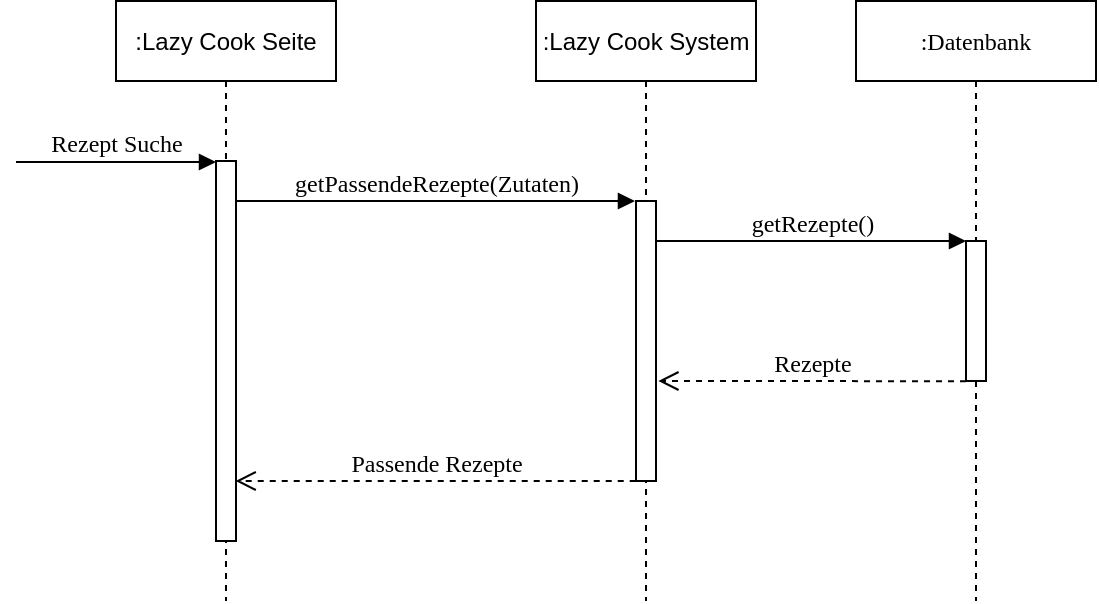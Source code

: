 <mxfile version="28.2.8">
  <diagram name="Page-1" id="13e1069c-82ec-6db2-03f1-153e76fe0fe0">
    <mxGraphModel dx="638" dy="450" grid="1" gridSize="10" guides="1" tooltips="1" connect="1" arrows="1" fold="1" page="1" pageScale="1" pageWidth="1100" pageHeight="850" background="none" math="0" shadow="0">
      <root>
        <mxCell id="0" />
        <mxCell id="1" parent="0" />
        <mxCell id="7baba1c4bc27f4b0-2" value=":Object" style="shape=umlLifeline;perimeter=lifelinePerimeter;whiteSpace=wrap;html=1;container=1;collapsible=0;recursiveResize=0;outlineConnect=0;rounded=1;shadow=0;comic=0;labelBackgroundColor=none;strokeWidth=1;fontFamily=Verdana;fontSize=12;align=center;" parent="1" vertex="1">
          <mxGeometry x="400" y="152.5" width="110" height="300" as="geometry" />
        </mxCell>
        <mxCell id="7baba1c4bc27f4b0-10" value="" style="html=1;points=[];perimeter=orthogonalPerimeter;rounded=0;shadow=0;comic=0;labelBackgroundColor=none;strokeWidth=1;fontFamily=Verdana;fontSize=12;align=center;" parent="7baba1c4bc27f4b0-2" vertex="1">
          <mxGeometry x="50" y="100" width="10" height="140" as="geometry" />
        </mxCell>
        <mxCell id="Ug7O8FLOR8PcR8m0p8oM-2" value=":Lazy Cook System" style="rounded=0;whiteSpace=wrap;html=1;" vertex="1" parent="7baba1c4bc27f4b0-2">
          <mxGeometry width="110" height="40" as="geometry" />
        </mxCell>
        <mxCell id="7baba1c4bc27f4b0-3" value="" style="shape=umlLifeline;perimeter=lifelinePerimeter;whiteSpace=wrap;html=1;container=1;collapsible=0;recursiveResize=0;outlineConnect=0;rounded=1;shadow=0;comic=0;labelBackgroundColor=none;strokeWidth=1;fontFamily=Verdana;fontSize=12;align=center;" parent="1" vertex="1">
          <mxGeometry x="560" y="152.5" width="120" height="300" as="geometry" />
        </mxCell>
        <mxCell id="7baba1c4bc27f4b0-13" value="" style="html=1;points=[];perimeter=orthogonalPerimeter;rounded=0;shadow=0;comic=0;labelBackgroundColor=none;strokeWidth=1;fontFamily=Verdana;fontSize=12;align=center;" parent="7baba1c4bc27f4b0-3" vertex="1">
          <mxGeometry x="55" y="120" width="10" height="70" as="geometry" />
        </mxCell>
        <mxCell id="Ug7O8FLOR8PcR8m0p8oM-3" value="&lt;span style=&quot;font-family: Verdana;&quot;&gt;:Datenbank&lt;/span&gt;" style="whiteSpace=wrap;html=1;" vertex="1" parent="7baba1c4bc27f4b0-3">
          <mxGeometry width="120" height="40" as="geometry" />
        </mxCell>
        <mxCell id="Ug7O8FLOR8PcR8m0p8oM-10" value="Rezepte" style="html=1;verticalAlign=bottom;endArrow=open;dashed=1;endSize=8;labelBackgroundColor=none;fontFamily=Verdana;fontSize=12;edgeStyle=elbowEdgeStyle;elbow=vertical;exitX=-0.119;exitY=0.248;exitDx=0;exitDy=0;exitPerimeter=0;" edge="1" parent="7baba1c4bc27f4b0-3">
          <mxGeometry relative="1" as="geometry">
            <mxPoint x="-98.81" y="190.5" as="targetPoint" />
            <Array as="points">
              <mxPoint x="-23.81" y="190" />
              <mxPoint x="6.19" y="190" />
            </Array>
            <mxPoint x="55.0" y="190.1" as="sourcePoint" />
          </mxGeometry>
        </mxCell>
        <mxCell id="7baba1c4bc27f4b0-8" value=":Object" style="shape=umlLifeline;perimeter=lifelinePerimeter;whiteSpace=wrap;html=1;container=1;collapsible=0;recursiveResize=0;outlineConnect=0;rounded=1;shadow=0;comic=0;labelBackgroundColor=none;strokeWidth=1;fontFamily=Verdana;fontSize=12;align=center;" parent="1" vertex="1">
          <mxGeometry x="190" y="152.5" width="110" height="300" as="geometry" />
        </mxCell>
        <mxCell id="7baba1c4bc27f4b0-9" value="" style="html=1;points=[];perimeter=orthogonalPerimeter;rounded=0;shadow=0;comic=0;labelBackgroundColor=none;strokeWidth=1;fontFamily=Verdana;fontSize=12;align=center;" parent="7baba1c4bc27f4b0-8" vertex="1">
          <mxGeometry x="50" y="80" width="10" height="190" as="geometry" />
        </mxCell>
        <mxCell id="Ug7O8FLOR8PcR8m0p8oM-1" value=":Lazy Cook Seite" style="rounded=0;whiteSpace=wrap;html=1;" vertex="1" parent="7baba1c4bc27f4b0-8">
          <mxGeometry width="110" height="40" as="geometry" />
        </mxCell>
        <mxCell id="Ug7O8FLOR8PcR8m0p8oM-7" value="Rezept Suche" style="html=1;verticalAlign=bottom;endArrow=block;entryX=0;entryY=0.002;labelBackgroundColor=none;fontFamily=Verdana;fontSize=12;edgeStyle=elbowEdgeStyle;elbow=vertical;entryDx=0;entryDy=0;entryPerimeter=0;" edge="1" parent="7baba1c4bc27f4b0-8" target="7baba1c4bc27f4b0-9">
          <mxGeometry relative="1" as="geometry">
            <mxPoint x="-50" y="80.5" as="sourcePoint" />
            <mxPoint x="45" y="80" as="targetPoint" />
          </mxGeometry>
        </mxCell>
        <mxCell id="7baba1c4bc27f4b0-11" value="getPassendeRezepte(Zutaten)" style="html=1;verticalAlign=bottom;endArrow=block;entryX=-0.052;entryY=0;labelBackgroundColor=none;fontFamily=Verdana;fontSize=12;edgeStyle=elbowEdgeStyle;elbow=vertical;entryDx=0;entryDy=0;entryPerimeter=0;" parent="7baba1c4bc27f4b0-8" target="7baba1c4bc27f4b0-10" edge="1">
          <mxGeometry relative="1" as="geometry">
            <mxPoint x="60" y="100" as="sourcePoint" />
            <mxPoint x="191" y="100.14" as="targetPoint" />
            <mxPoint as="offset" />
          </mxGeometry>
        </mxCell>
        <mxCell id="7baba1c4bc27f4b0-14" value="getRezepte()" style="html=1;verticalAlign=bottom;endArrow=block;entryX=0;entryY=0;labelBackgroundColor=none;fontFamily=Verdana;fontSize=12;edgeStyle=elbowEdgeStyle;elbow=vertical;" parent="1" source="7baba1c4bc27f4b0-10" target="7baba1c4bc27f4b0-13" edge="1">
          <mxGeometry relative="1" as="geometry">
            <mxPoint x="530" y="272.5" as="sourcePoint" />
          </mxGeometry>
        </mxCell>
        <mxCell id="Ug7O8FLOR8PcR8m0p8oM-8" value="Passende Rezepte" style="html=1;verticalAlign=bottom;endArrow=open;dashed=1;endSize=8;labelBackgroundColor=none;fontFamily=Verdana;fontSize=12;edgeStyle=elbowEdgeStyle;elbow=horizontal;exitX=-0.014;exitY=0.999;exitDx=0;exitDy=0;exitPerimeter=0;entryX=0.983;entryY=0.925;entryDx=0;entryDy=0;entryPerimeter=0;" edge="1" parent="1">
          <mxGeometry x="-0.005" relative="1" as="geometry">
            <mxPoint x="249.83" y="392.5" as="targetPoint" />
            <Array as="points" />
            <mxPoint x="449.86" y="392.52" as="sourcePoint" />
            <mxPoint as="offset" />
          </mxGeometry>
        </mxCell>
      </root>
    </mxGraphModel>
  </diagram>
</mxfile>
